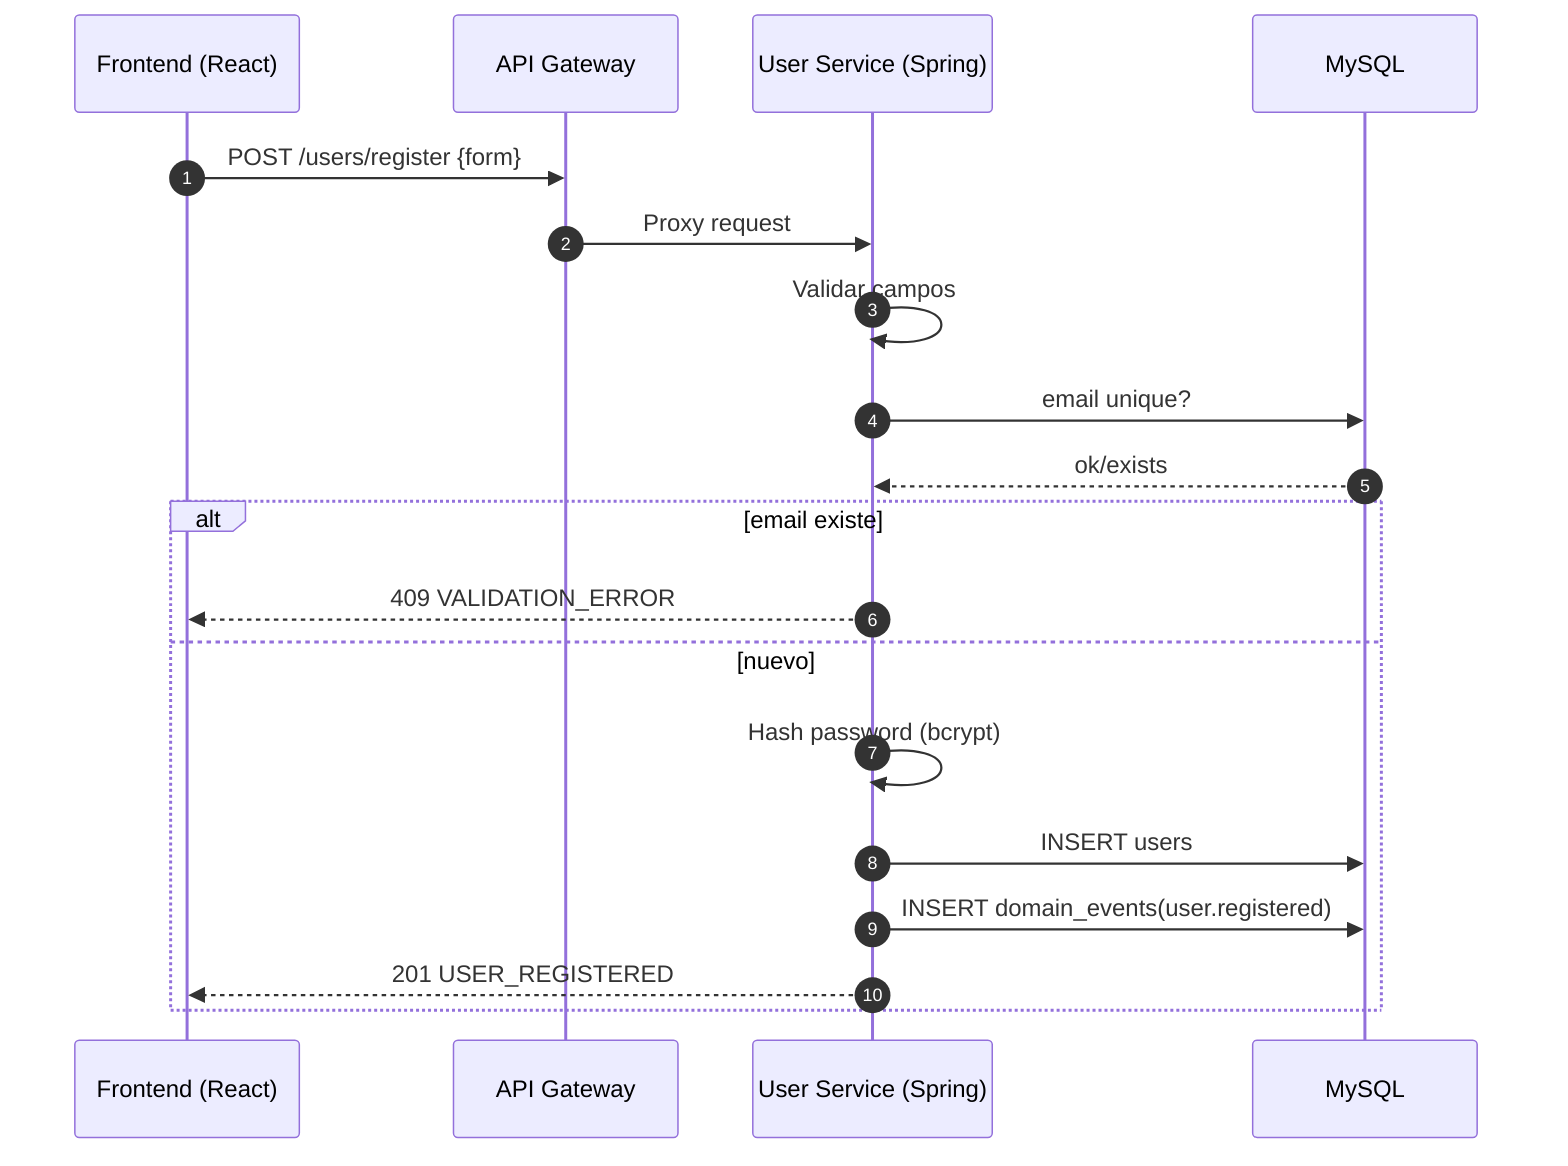 sequenceDiagram
  autonumber
  participant FE as Frontend (React)
  participant API as API Gateway
  participant USR as User Service (Spring)
  participant DB as MySQL

  FE->>API: POST /users/register {form}
  API->>USR: Proxy request
  USR->>USR: Validar campos
  USR->>DB: email unique?
  DB-->>USR: ok/exists
  alt email existe
    USR-->>FE: 409 VALIDATION_ERROR
  else nuevo
    USR->>USR: Hash password (bcrypt)
    USR->>DB: INSERT users
    USR->>DB: INSERT domain_events(user.registered)
    USR-->>FE: 201 USER_REGISTERED
  end